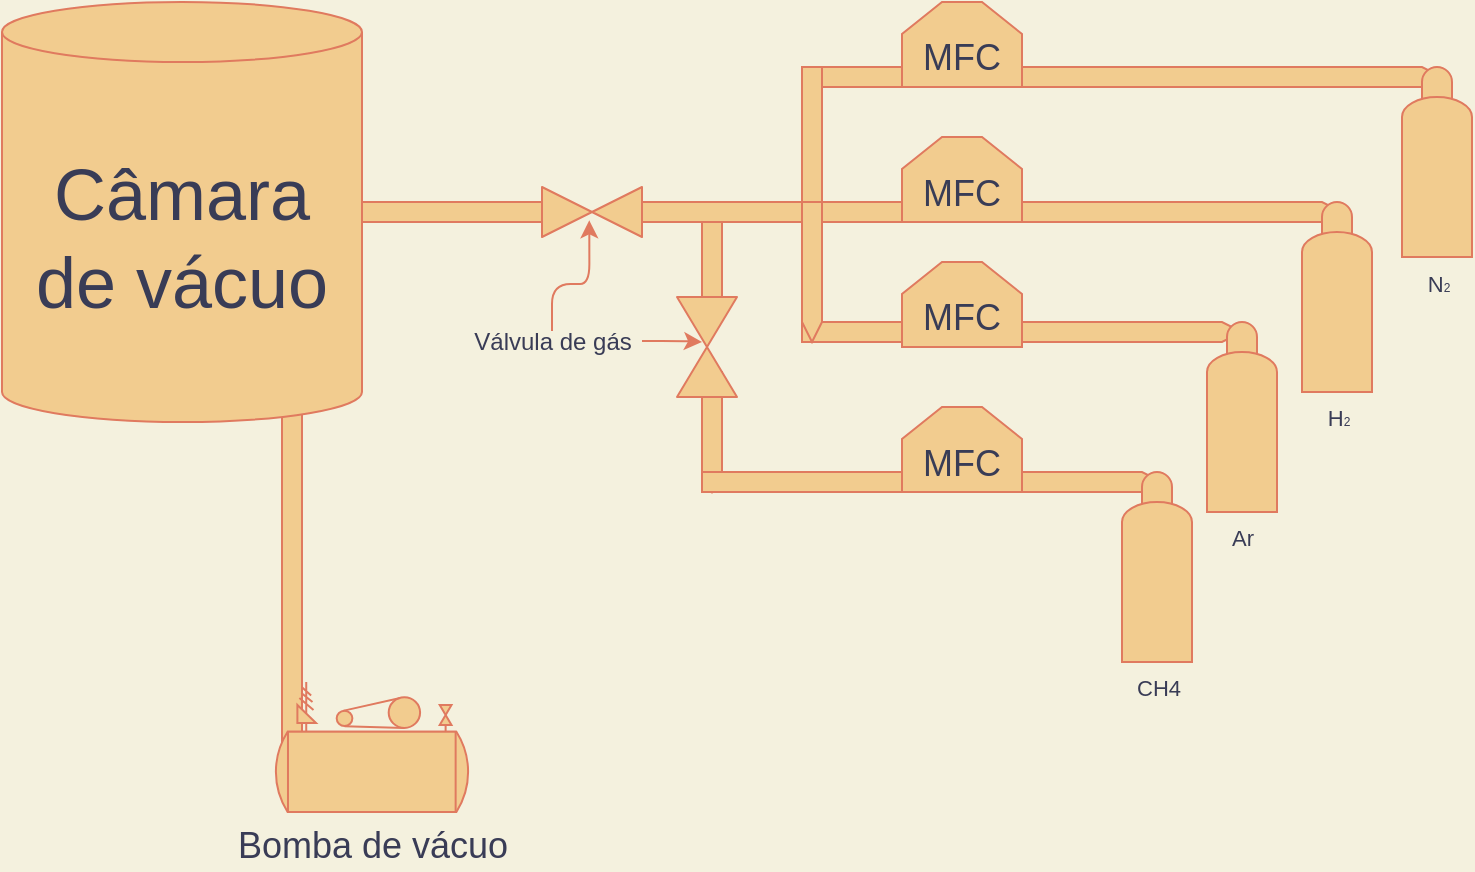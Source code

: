 <mxfile version="15.6.3" type="github">
  <diagram id="pm0KyGwDIg-Bs8ifSs3f" name="Page-1">
    <mxGraphModel dx="767" dy="1320" grid="1" gridSize="10" guides="1" tooltips="1" connect="1" arrows="1" fold="1" page="1" pageScale="1" pageWidth="827" pageHeight="1169" background="#F4F1DE" math="0" shadow="0">
      <root>
        <mxCell id="0" />
        <mxCell id="1" parent="0" />
        <mxCell id="i2rfmJk4JtvdybACD0-p-4" value="" style="html=1;shadow=0;dashed=0;align=center;verticalAlign=middle;shape=mxgraph.arrows2.arrow;dy=0;dx=10;notch=0;rounded=0;sketch=0;fontSize=36;fontColor=#393C56;strokeColor=#E07A5F;fillColor=#F2CC8F;" vertex="1" parent="1">
          <mxGeometry x="400" y="380" width="100" height="10" as="geometry" />
        </mxCell>
        <mxCell id="i2rfmJk4JtvdybACD0-p-5" value="" style="verticalLabelPosition=bottom;align=center;html=1;verticalAlign=top;pointerEvents=1;dashed=0;shape=mxgraph.pid2valves.valve;valveType=gate;rounded=0;sketch=0;fontSize=36;fontColor=#393C56;strokeColor=#E07A5F;fillColor=#F2CC8F;" vertex="1" parent="1">
          <mxGeometry x="490" y="372.5" width="50" height="25" as="geometry" />
        </mxCell>
        <mxCell id="i2rfmJk4JtvdybACD0-p-6" value="" style="html=1;shadow=0;dashed=0;align=center;verticalAlign=middle;shape=mxgraph.arrows2.arrow;dy=0;dx=10;notch=0;rounded=0;sketch=0;fontSize=36;fontColor=#393C56;strokeColor=#E07A5F;fillColor=#F2CC8F;" vertex="1" parent="1">
          <mxGeometry x="540" y="380" width="90" height="10" as="geometry" />
        </mxCell>
        <mxCell id="i2rfmJk4JtvdybACD0-p-8" value="" style="html=1;shadow=0;dashed=0;align=center;verticalAlign=middle;shape=mxgraph.arrows2.arrow;dy=0;dx=10;notch=0;rounded=0;sketch=0;fontSize=36;fontColor=#393C56;strokeColor=#E07A5F;fillColor=#F2CC8F;rotation=90;" vertex="1" parent="1">
          <mxGeometry x="550" y="410" width="50" height="10" as="geometry" />
        </mxCell>
        <mxCell id="i2rfmJk4JtvdybACD0-p-11" value="" style="html=1;shadow=0;dashed=0;align=center;verticalAlign=middle;shape=mxgraph.arrows2.arrow;dy=0;dx=10;notch=0;rounded=0;sketch=0;fontSize=36;fontColor=#393C56;strokeColor=#E07A5F;fillColor=#F2CC8F;rotation=90;" vertex="1" parent="1">
          <mxGeometry x="545" y="490" width="60" height="10" as="geometry" />
        </mxCell>
        <mxCell id="i2rfmJk4JtvdybACD0-p-13" value="" style="verticalLabelPosition=bottom;align=center;html=1;verticalAlign=top;pointerEvents=1;dashed=0;shape=mxgraph.pid2valves.valve;valveType=gate;rounded=0;sketch=0;fontSize=36;fontColor=#393C56;strokeColor=#E07A5F;fillColor=#F2CC8F;rotation=90;" vertex="1" parent="1">
          <mxGeometry x="547.5" y="437.5" width="50" height="30" as="geometry" />
        </mxCell>
        <mxCell id="i2rfmJk4JtvdybACD0-p-14" value="" style="html=1;shadow=0;dashed=0;align=center;verticalAlign=middle;shape=mxgraph.arrows2.arrow;dy=0;dx=10;notch=0;rounded=0;sketch=0;fontSize=36;fontColor=#393C56;strokeColor=#E07A5F;fillColor=#F2CC8F;rotation=0;" vertex="1" parent="1">
          <mxGeometry x="570" y="515" width="110" height="10" as="geometry" />
        </mxCell>
        <mxCell id="i2rfmJk4JtvdybACD0-p-18" value="" style="html=1;shadow=0;dashed=0;align=center;verticalAlign=middle;shape=mxgraph.arrows2.arrow;dy=0;dx=10;notch=0;rounded=0;sketch=0;fontSize=36;fontColor=#393C56;strokeColor=#E07A5F;fillColor=#F2CC8F;rotation=0;" vertex="1" parent="1">
          <mxGeometry x="620" y="440" width="60" height="10" as="geometry" />
        </mxCell>
        <mxCell id="i2rfmJk4JtvdybACD0-p-19" value="" style="html=1;shadow=0;dashed=0;align=center;verticalAlign=middle;shape=mxgraph.arrows2.arrow;dy=0;dx=10;notch=0;rounded=0;sketch=0;fontSize=36;fontColor=#393C56;strokeColor=#E07A5F;fillColor=#F2CC8F;rotation=0;" vertex="1" parent="1">
          <mxGeometry x="630" y="380" width="50" height="10" as="geometry" />
        </mxCell>
        <mxCell id="i2rfmJk4JtvdybACD0-p-25" value="&lt;font style=&quot;font-size: 18px&quot;&gt;MFC&lt;/font&gt;" style="shape=loopLimit;whiteSpace=wrap;html=1;rounded=0;sketch=0;fontSize=36;fontColor=#393C56;strokeColor=#E07A5F;strokeWidth=1;fillColor=#F2CC8F;" vertex="1" parent="1">
          <mxGeometry x="670" y="347.5" width="60" height="42.5" as="geometry" />
        </mxCell>
        <mxCell id="i2rfmJk4JtvdybACD0-p-26" value="&lt;font style=&quot;font-size: 18px&quot;&gt;MFC&lt;/font&gt;" style="shape=loopLimit;whiteSpace=wrap;html=1;rounded=0;sketch=0;fontSize=36;fontColor=#393C56;strokeColor=#E07A5F;strokeWidth=1;fillColor=#F2CC8F;" vertex="1" parent="1">
          <mxGeometry x="670" y="410" width="60" height="42.5" as="geometry" />
        </mxCell>
        <mxCell id="i2rfmJk4JtvdybACD0-p-27" value="&lt;font style=&quot;font-size: 18px&quot;&gt;MFC&lt;/font&gt;" style="shape=loopLimit;whiteSpace=wrap;html=1;rounded=0;sketch=0;fontSize=36;fontColor=#393C56;strokeColor=#E07A5F;strokeWidth=1;fillColor=#F2CC8F;" vertex="1" parent="1">
          <mxGeometry x="670" y="482.5" width="60" height="42.5" as="geometry" />
        </mxCell>
        <mxCell id="i2rfmJk4JtvdybACD0-p-28" value="" style="html=1;shadow=0;dashed=0;align=center;verticalAlign=middle;shape=mxgraph.arrows2.arrow;dy=0;dx=10;notch=0;rounded=0;sketch=0;fontSize=36;fontColor=#393C56;strokeColor=#E07A5F;fillColor=#F2CC8F;rotation=90;" vertex="1" parent="1">
          <mxGeometry x="580" y="352.5" width="90" height="10" as="geometry" />
        </mxCell>
        <mxCell id="i2rfmJk4JtvdybACD0-p-29" value="" style="html=1;shadow=0;dashed=0;align=center;verticalAlign=middle;shape=mxgraph.arrows2.arrow;dy=0;dx=10;notch=0;rounded=0;sketch=0;fontSize=36;fontColor=#393C56;strokeColor=#E07A5F;fillColor=#F2CC8F;rotation=90;" vertex="1" parent="1">
          <mxGeometry x="590" y="410" width="70" height="10" as="geometry" />
        </mxCell>
        <mxCell id="i2rfmJk4JtvdybACD0-p-31" value="" style="html=1;shadow=0;dashed=0;align=center;verticalAlign=middle;shape=mxgraph.arrows2.arrow;dy=0;dx=10;notch=0;rounded=0;sketch=0;fontSize=36;fontColor=#393C56;strokeColor=#E07A5F;fillColor=#F2CC8F;rotation=0;" vertex="1" parent="1">
          <mxGeometry x="630" y="312.5" width="50" height="10" as="geometry" />
        </mxCell>
        <mxCell id="i2rfmJk4JtvdybACD0-p-32" value="&lt;font style=&quot;font-size: 18px&quot;&gt;MFC&lt;/font&gt;" style="shape=loopLimit;whiteSpace=wrap;html=1;rounded=0;sketch=0;fontSize=36;fontColor=#393C56;strokeColor=#E07A5F;strokeWidth=1;fillColor=#F2CC8F;" vertex="1" parent="1">
          <mxGeometry x="670" y="280" width="60" height="42.5" as="geometry" />
        </mxCell>
        <mxCell id="i2rfmJk4JtvdybACD0-p-33" value="" style="html=1;shadow=0;dashed=0;align=center;verticalAlign=middle;shape=mxgraph.arrows2.arrow;dy=0;dx=10;notch=0;rounded=0;sketch=0;fontSize=36;fontColor=#393C56;strokeColor=#E07A5F;fillColor=#F2CC8F;rotation=0;" vertex="1" parent="1">
          <mxGeometry x="730" y="515" width="70" height="10" as="geometry" />
        </mxCell>
        <mxCell id="i2rfmJk4JtvdybACD0-p-34" value="" style="html=1;shadow=0;dashed=0;align=center;verticalAlign=middle;shape=mxgraph.arrows2.arrow;dy=0;dx=10;notch=0;rounded=0;sketch=0;fontSize=36;fontColor=#393C56;strokeColor=#E07A5F;fillColor=#F2CC8F;rotation=0;" vertex="1" parent="1">
          <mxGeometry x="730" y="440" width="110" height="10" as="geometry" />
        </mxCell>
        <mxCell id="i2rfmJk4JtvdybACD0-p-35" value="" style="html=1;shadow=0;dashed=0;align=center;verticalAlign=middle;shape=mxgraph.arrows2.arrow;dy=0;dx=10;notch=0;rounded=0;sketch=0;fontSize=36;fontColor=#393C56;strokeColor=#E07A5F;fillColor=#F2CC8F;rotation=0;" vertex="1" parent="1">
          <mxGeometry x="730" y="380" width="160" height="10" as="geometry" />
        </mxCell>
        <mxCell id="i2rfmJk4JtvdybACD0-p-36" value="" style="html=1;shadow=0;dashed=0;align=center;verticalAlign=middle;shape=mxgraph.arrows2.arrow;dy=0;dx=10;notch=0;rounded=0;sketch=0;fontSize=36;fontColor=#393C56;strokeColor=#E07A5F;fillColor=#F2CC8F;rotation=0;" vertex="1" parent="1">
          <mxGeometry x="730" y="312.5" width="210" height="10" as="geometry" />
        </mxCell>
        <mxCell id="i2rfmJk4JtvdybACD0-p-37" value="" style="html=1;shadow=0;dashed=0;align=center;verticalAlign=middle;shape=mxgraph.arrows2.arrow;dy=0;dx=10;notch=0;rounded=0;sketch=0;fontSize=36;fontColor=#393C56;strokeColor=#E07A5F;fillColor=#F2CC8F;rotation=90;" vertex="1" parent="1">
          <mxGeometry x="275" y="570" width="180" height="10" as="geometry" />
        </mxCell>
        <mxCell id="i2rfmJk4JtvdybACD0-p-38" value="&lt;font style=&quot;font-size: 36px&quot;&gt;Câmara de vácuo&lt;/font&gt;" style="shape=cylinder3;whiteSpace=wrap;html=1;boundedLbl=1;backgroundOutline=1;size=15;rounded=0;sketch=0;fontColor=#393C56;strokeColor=#E07A5F;fillColor=#F2CC8F;" vertex="1" parent="1">
          <mxGeometry x="220" y="280" width="180" height="210" as="geometry" />
        </mxCell>
        <mxCell id="i2rfmJk4JtvdybACD0-p-39" value="Bomba de vácuo&lt;br&gt;" style="verticalLabelPosition=bottom;outlineConnect=0;align=center;dashed=0;html=1;verticalAlign=top;shape=mxgraph.pid.compressors.ac_air_compressor;rounded=0;sketch=0;fontSize=18;fontColor=#393C56;strokeColor=#E07A5F;strokeWidth=1;fillColor=#F2CC8F;" vertex="1" parent="1">
          <mxGeometry x="355" y="620" width="100" height="65" as="geometry" />
        </mxCell>
        <mxCell id="i2rfmJk4JtvdybACD0-p-41" value="CH4" style="shape=mxgraph.pid.vessels.gas_bottle;html=1;pointerEvents=1;align=center;verticalLabelPosition=bottom;verticalAlign=top;dashed=0;rounded=0;sketch=0;fontSize=11;fontColor=#393C56;strokeColor=#E07A5F;strokeWidth=1;fillColor=#F2CC8F;" vertex="1" parent="1">
          <mxGeometry x="780" y="515" width="35" height="95" as="geometry" />
        </mxCell>
        <mxCell id="i2rfmJk4JtvdybACD0-p-42" value="Ar" style="shape=mxgraph.pid.vessels.gas_bottle;html=1;pointerEvents=1;align=center;verticalLabelPosition=bottom;verticalAlign=top;dashed=0;rounded=0;sketch=0;fontSize=11;fontColor=#393C56;strokeColor=#E07A5F;strokeWidth=1;fillColor=#F2CC8F;" vertex="1" parent="1">
          <mxGeometry x="822.5" y="440" width="35" height="95" as="geometry" />
        </mxCell>
        <mxCell id="i2rfmJk4JtvdybACD0-p-43" value="H&lt;font style=&quot;font-size: 6px&quot;&gt;2&lt;/font&gt;" style="shape=mxgraph.pid.vessels.gas_bottle;html=1;pointerEvents=1;align=center;verticalLabelPosition=bottom;verticalAlign=top;dashed=0;rounded=0;sketch=0;fontSize=11;fontColor=#393C56;strokeColor=#E07A5F;strokeWidth=1;fillColor=#F2CC8F;" vertex="1" parent="1">
          <mxGeometry x="870" y="380" width="35" height="95" as="geometry" />
        </mxCell>
        <mxCell id="i2rfmJk4JtvdybACD0-p-44" value="N&lt;font style=&quot;font-size: 6px&quot;&gt;2&lt;/font&gt;" style="shape=mxgraph.pid.vessels.gas_bottle;html=1;pointerEvents=1;align=center;verticalLabelPosition=bottom;verticalAlign=top;dashed=0;rounded=0;sketch=0;fontSize=11;fontColor=#393C56;strokeColor=#E07A5F;strokeWidth=1;fillColor=#F2CC8F;" vertex="1" parent="1">
          <mxGeometry x="920" y="312.5" width="35" height="95" as="geometry" />
        </mxCell>
        <mxCell id="i2rfmJk4JtvdybACD0-p-48" style="edgeStyle=orthogonalEdgeStyle;curved=0;rounded=1;sketch=0;orthogonalLoop=1;jettySize=auto;html=1;entryX=0.473;entryY=0.667;entryDx=0;entryDy=0;entryPerimeter=0;fontSize=12;fontColor=#393C56;strokeColor=#E07A5F;fillColor=#F2CC8F;" edge="1" parent="1" source="i2rfmJk4JtvdybACD0-p-46" target="i2rfmJk4JtvdybACD0-p-5">
          <mxGeometry relative="1" as="geometry" />
        </mxCell>
        <mxCell id="i2rfmJk4JtvdybACD0-p-49" style="edgeStyle=orthogonalEdgeStyle;curved=0;rounded=1;sketch=0;orthogonalLoop=1;jettySize=auto;html=1;entryX=0.45;entryY=0.583;entryDx=0;entryDy=0;entryPerimeter=0;fontSize=12;fontColor=#393C56;strokeColor=#E07A5F;fillColor=#F2CC8F;" edge="1" parent="1" source="i2rfmJk4JtvdybACD0-p-46" target="i2rfmJk4JtvdybACD0-p-13">
          <mxGeometry relative="1" as="geometry" />
        </mxCell>
        <mxCell id="i2rfmJk4JtvdybACD0-p-46" value="&lt;font style=&quot;font-size: 12px&quot;&gt;Válvula de gás&lt;/font&gt;" style="text;html=1;align=center;verticalAlign=middle;resizable=0;points=[];autosize=1;strokeColor=none;fillColor=none;fontSize=6;fontColor=#393C56;" vertex="1" parent="1">
          <mxGeometry x="450" y="444.5" width="90" height="10" as="geometry" />
        </mxCell>
      </root>
    </mxGraphModel>
  </diagram>
</mxfile>
